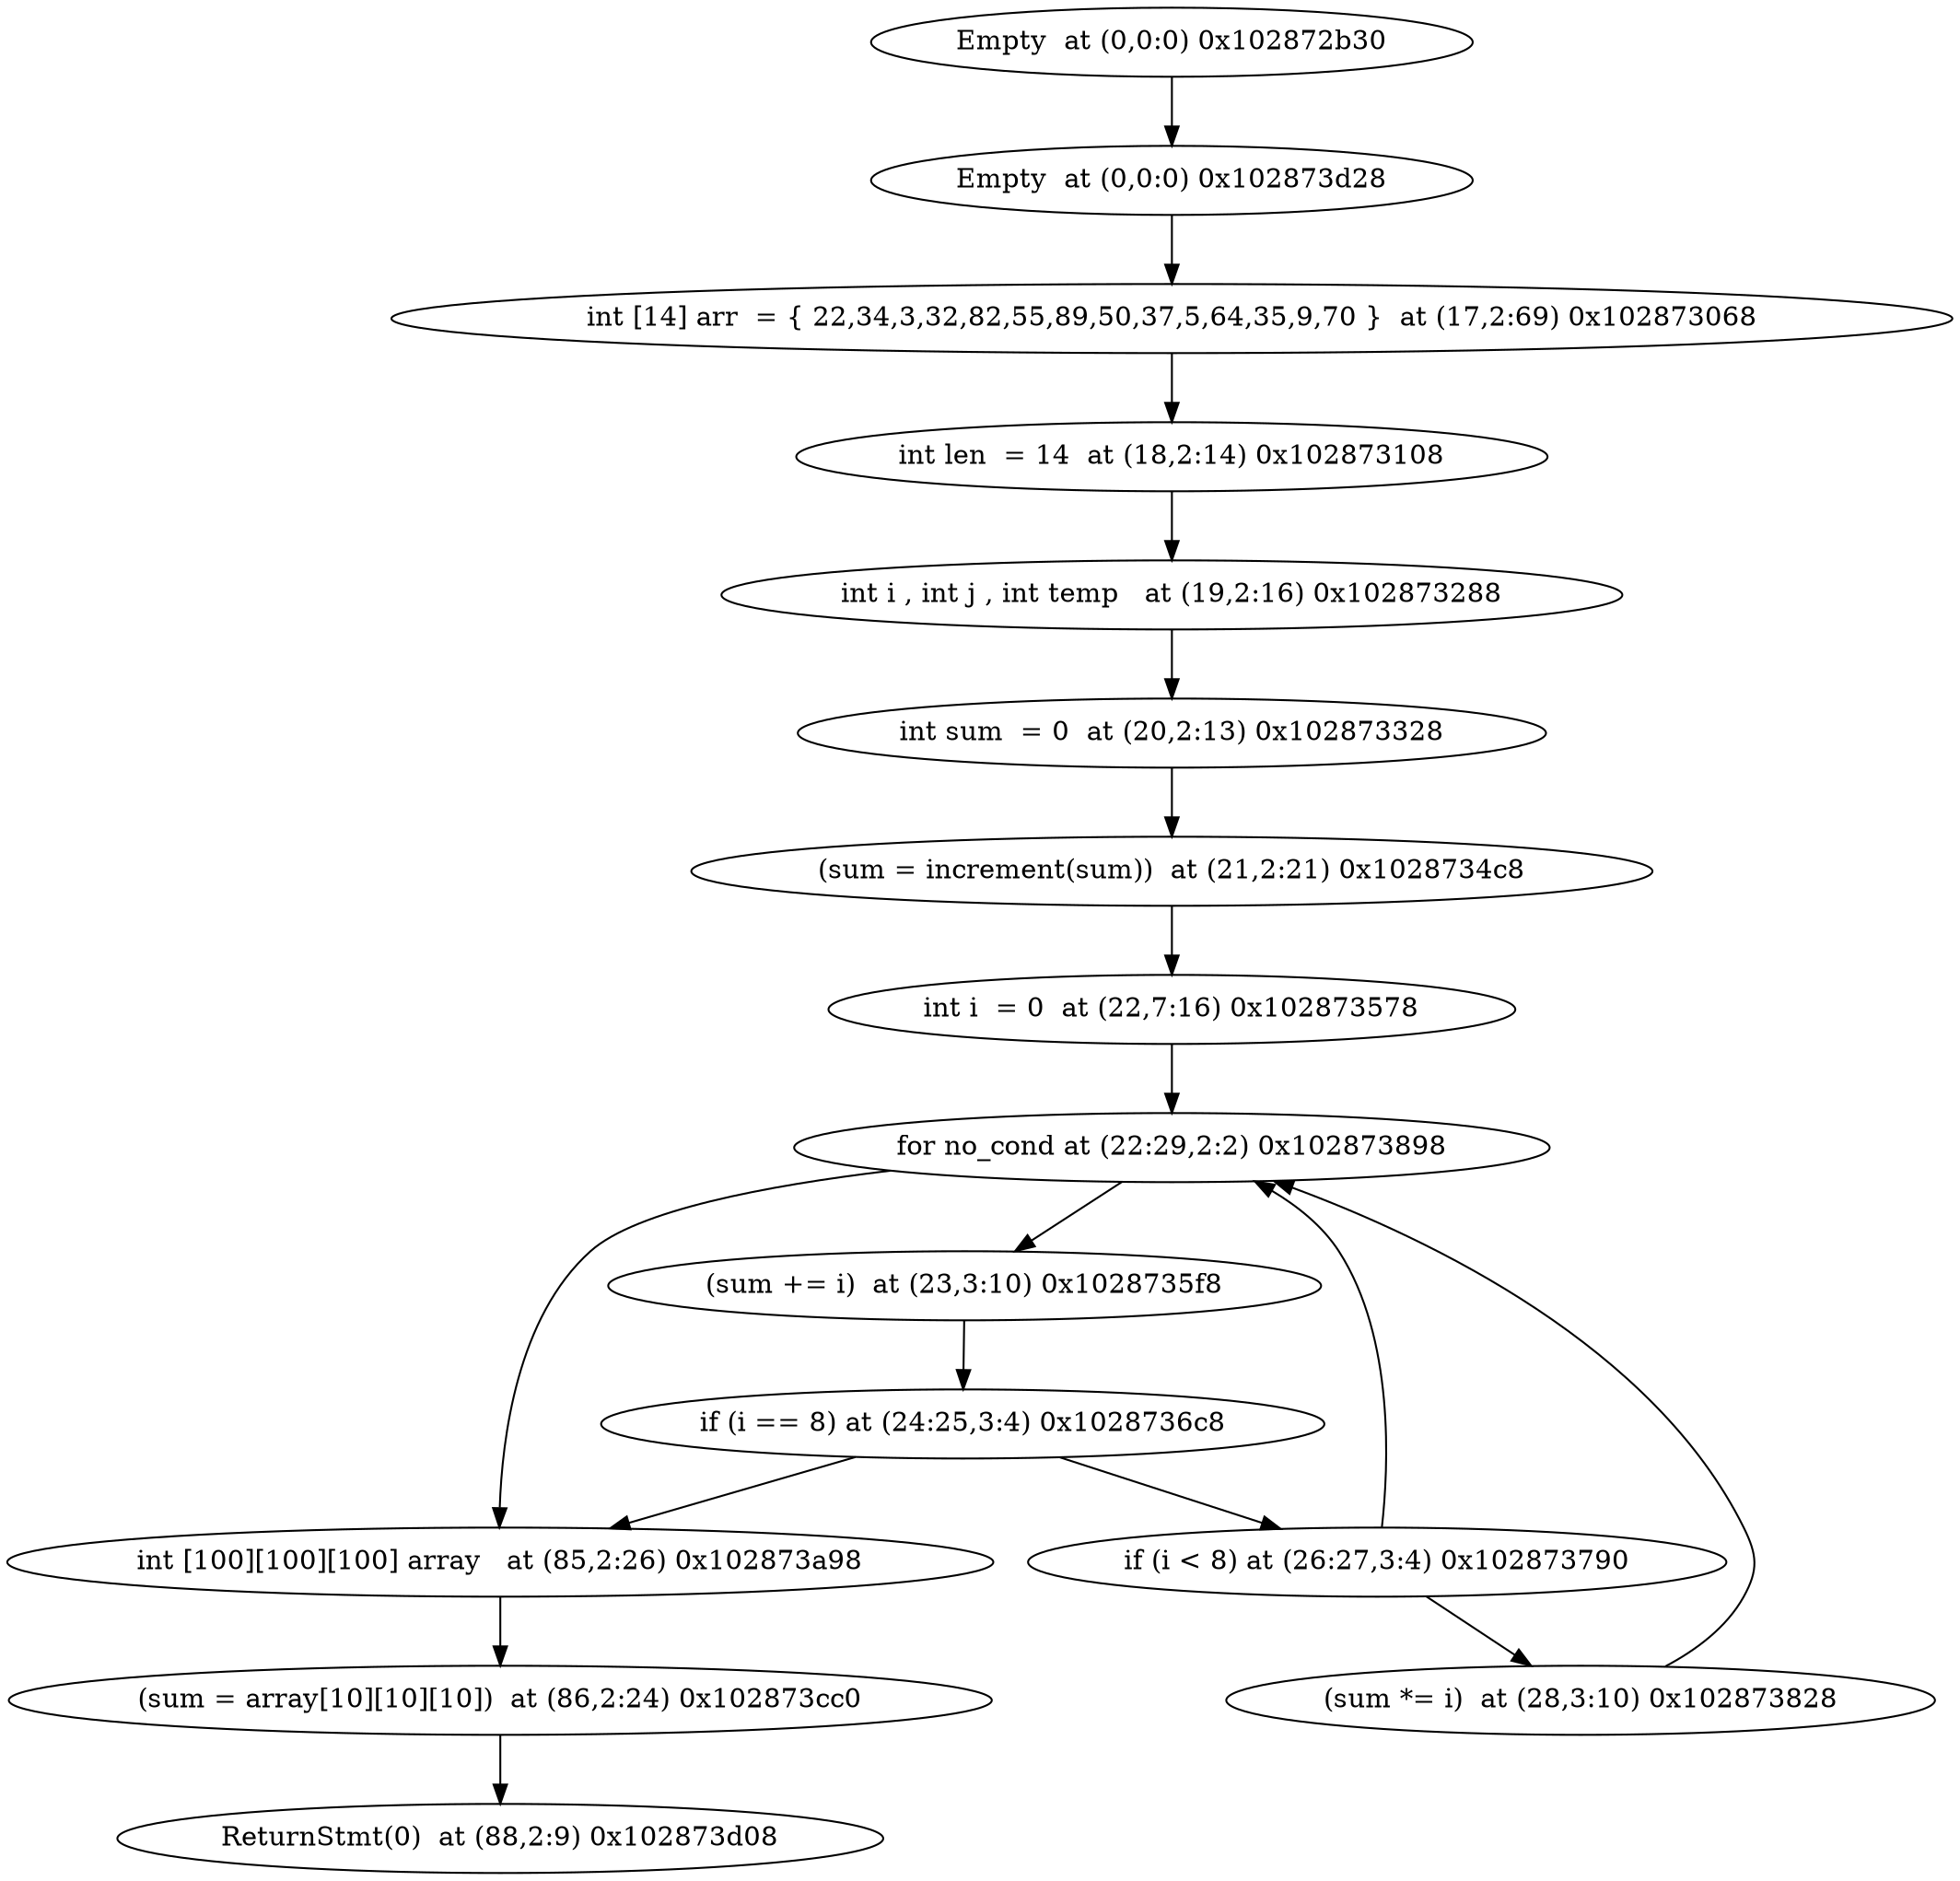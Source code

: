 digraph {
"Empty  at (0,0:0) 0x102872b30" -> "Empty  at (0,0:0) 0x102873d28"
"Empty  at (0,0:0) 0x102873d28" -> "int [14] arr  = { 22,34,3,32,82,55,89,50,37,5,64,35,9,70 }  at (17,2:69) 0x102873068"
"int [14] arr  = { 22,34,3,32,82,55,89,50,37,5,64,35,9,70 }  at (17,2:69) 0x102873068" -> "int len  = 14  at (18,2:14) 0x102873108"
"int len  = 14  at (18,2:14) 0x102873108" -> "int i , int j , int temp   at (19,2:16) 0x102873288"
"int i , int j , int temp   at (19,2:16) 0x102873288" -> "int sum  = 0  at (20,2:13) 0x102873328"
"int sum  = 0  at (20,2:13) 0x102873328" -> "(sum = increment(sum))  at (21,2:21) 0x1028734c8"
"(sum = increment(sum))  at (21,2:21) 0x1028734c8" -> "int i  = 0  at (22,7:16) 0x102873578"
"int i  = 0  at (22,7:16) 0x102873578" -> "for no_cond at (22:29,2:2) 0x102873898"
"for no_cond at (22:29,2:2) 0x102873898" -> "(sum += i)  at (23,3:10) 0x1028735f8"
"for no_cond at (22:29,2:2) 0x102873898" -> "int [100][100][100] array   at (85,2:26) 0x102873a98"
"(sum += i)  at (23,3:10) 0x1028735f8" -> "if (i == 8) at (24:25,3:4) 0x1028736c8"
"if (i == 8) at (24:25,3:4) 0x1028736c8" -> "if (i < 8) at (26:27,3:4) 0x102873790"
"if (i == 8) at (24:25,3:4) 0x1028736c8" -> "int [100][100][100] array   at (85,2:26) 0x102873a98"
"if (i < 8) at (26:27,3:4) 0x102873790" -> "for no_cond at (22:29,2:2) 0x102873898"
"if (i < 8) at (26:27,3:4) 0x102873790" -> "(sum *= i)  at (28,3:10) 0x102873828"
"(sum *= i)  at (28,3:10) 0x102873828" -> "for no_cond at (22:29,2:2) 0x102873898"
"int [100][100][100] array   at (85,2:26) 0x102873a98" -> "(sum = array[10][10][10])  at (86,2:24) 0x102873cc0"
"(sum = array[10][10][10])  at (86,2:24) 0x102873cc0" -> "ReturnStmt(0)  at (88,2:9) 0x102873d08"
}